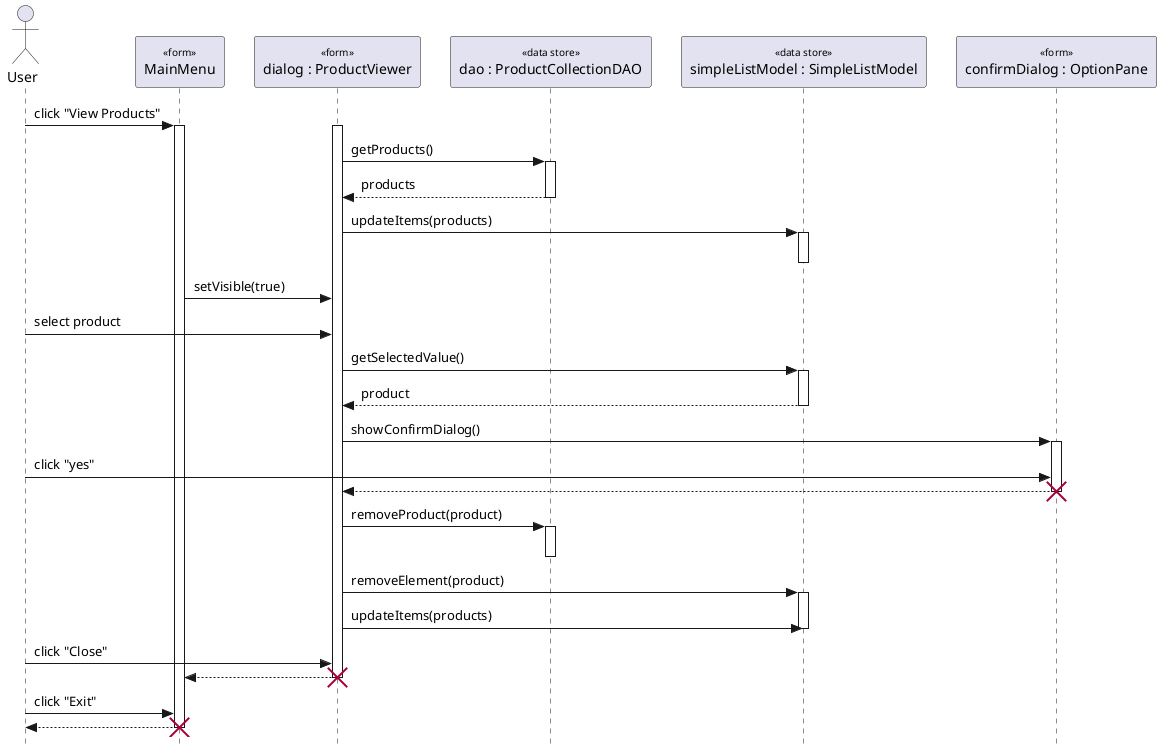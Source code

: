 @startuml deleteproduct

' === Style Tweaks ===

skinparam {
  Style StrictUML
  RoundCorner 5
  ParticipantPadding 10
  Padding 2
  SequenceStereotype {
    Font {
      Size 10
      Style plain
    }
  }
}

' === Actors / Participants

actor "User" as user
participant "MainMenu" as catalogue <<form>>
participant "dialog : ProductViewer" as productViewer <<form>>
participant "dao : ProductCollectionDAO" as dao <<data store>>
participant "simpleListModel : SimpleListModel" as simpleListModel <<data store>>
participant "confirmDialog : OptionPane" as optionPane <<form>>


' === Messages ===

user -> catalogue : click "View Products"
catalogue++

productViewer++

productViewer -> dao : getProducts()
dao++
return products

productViewer -> simpleListModel : updateItems(products)
simpleListModel++
simpleListModel--

catalogue -> productViewer : setVisible(true)


user -> productViewer : select product 
productViewer -> simpleListModel : getSelectedValue()
simpleListModel++
return product

productViewer -> optionPane : showConfirmDialog()
optionPane++
user -> optionPane : click "yes"
return

optionPane--
destroy optionPane

productViewer -> dao : removeProduct(product)
dao++
dao--

productViewer -> simpleListModel : removeElement(product)
simpleListModel++
productViewer -> simpleListModel : updateItems(products)
simpleListModel--
  

user -> productViewer : click "Close"
productViewer --> catalogue 
destroy productViewer
 
user -> catalogue : click "Exit"
return
destroy catalogue





@enduml